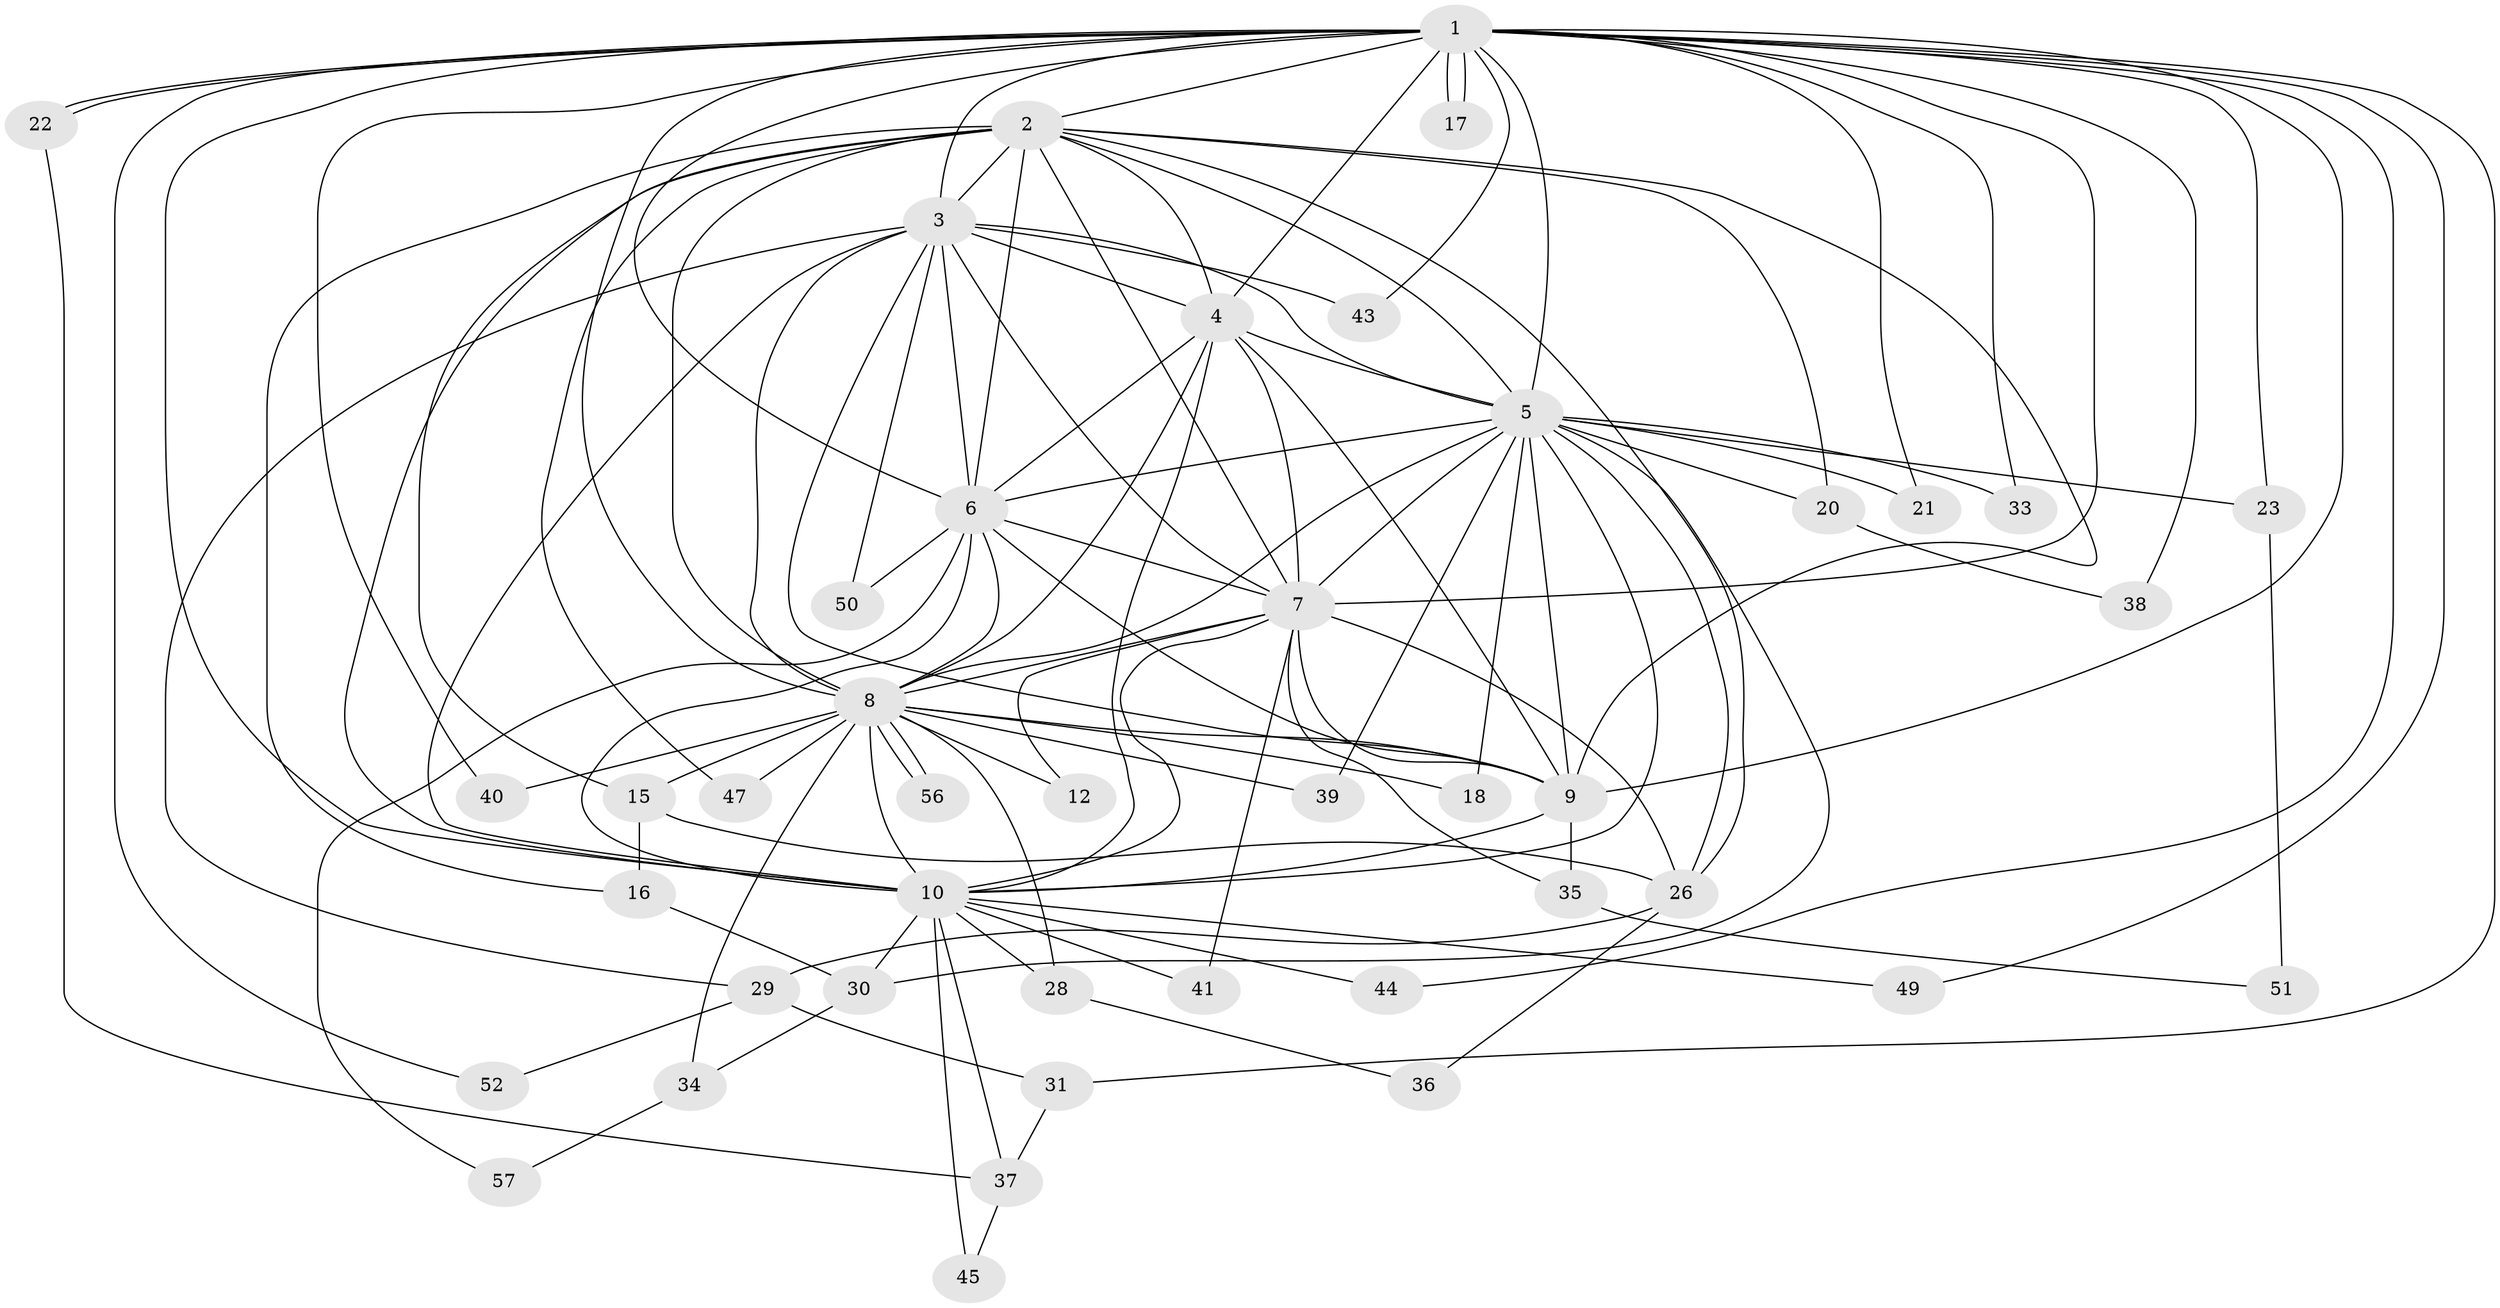 // Generated by graph-tools (version 1.1) at 2025/23/03/03/25 07:23:36]
// undirected, 43 vertices, 115 edges
graph export_dot {
graph [start="1"]
  node [color=gray90,style=filled];
  1 [super="+13"];
  2 [super="+48"];
  3 [super="+42"];
  4 [super="+11"];
  5 [super="+19"];
  6 [super="+14"];
  7 [super="+25"];
  8 [super="+27"];
  9;
  10 [super="+24"];
  12;
  15 [super="+55"];
  16;
  17;
  18 [super="+46"];
  20;
  21;
  22;
  23;
  26 [super="+32"];
  28;
  29 [super="+58"];
  30 [super="+53"];
  31;
  33;
  34;
  35;
  36;
  37 [super="+54"];
  38;
  39;
  40;
  41;
  43;
  44;
  45;
  47;
  49;
  50;
  51;
  52;
  56;
  57;
  1 -- 2 [weight=2];
  1 -- 3;
  1 -- 4;
  1 -- 5;
  1 -- 6;
  1 -- 7;
  1 -- 8;
  1 -- 9;
  1 -- 10 [weight=2];
  1 -- 17;
  1 -- 17;
  1 -- 22;
  1 -- 22;
  1 -- 33;
  1 -- 38;
  1 -- 43;
  1 -- 44;
  1 -- 52;
  1 -- 49;
  1 -- 21;
  1 -- 23;
  1 -- 40;
  1 -- 31;
  2 -- 3;
  2 -- 4;
  2 -- 5;
  2 -- 6 [weight=2];
  2 -- 7;
  2 -- 8 [weight=2];
  2 -- 9;
  2 -- 10;
  2 -- 15;
  2 -- 16;
  2 -- 20;
  2 -- 26;
  2 -- 47;
  3 -- 4;
  3 -- 5 [weight=2];
  3 -- 6;
  3 -- 7;
  3 -- 8;
  3 -- 9;
  3 -- 10;
  3 -- 29 [weight=2];
  3 -- 43;
  3 -- 50;
  4 -- 5;
  4 -- 6 [weight=2];
  4 -- 7;
  4 -- 8;
  4 -- 9;
  4 -- 10;
  5 -- 6;
  5 -- 7;
  5 -- 8;
  5 -- 9;
  5 -- 10;
  5 -- 18;
  5 -- 20;
  5 -- 21;
  5 -- 23;
  5 -- 26;
  5 -- 30;
  5 -- 33;
  5 -- 39;
  6 -- 7;
  6 -- 8;
  6 -- 9;
  6 -- 10 [weight=2];
  6 -- 50;
  6 -- 57;
  7 -- 8;
  7 -- 9;
  7 -- 10;
  7 -- 12;
  7 -- 41;
  7 -- 35;
  7 -- 26;
  8 -- 9;
  8 -- 10;
  8 -- 12;
  8 -- 15;
  8 -- 18;
  8 -- 34;
  8 -- 39;
  8 -- 40;
  8 -- 47;
  8 -- 56;
  8 -- 56;
  8 -- 28;
  9 -- 10;
  9 -- 35;
  10 -- 28;
  10 -- 30;
  10 -- 37;
  10 -- 44;
  10 -- 45;
  10 -- 49;
  10 -- 41;
  15 -- 16;
  15 -- 26;
  16 -- 30;
  20 -- 38;
  22 -- 37;
  23 -- 51;
  26 -- 29;
  26 -- 36;
  28 -- 36;
  29 -- 31;
  29 -- 52;
  30 -- 34;
  31 -- 37;
  34 -- 57;
  35 -- 51;
  37 -- 45;
}
